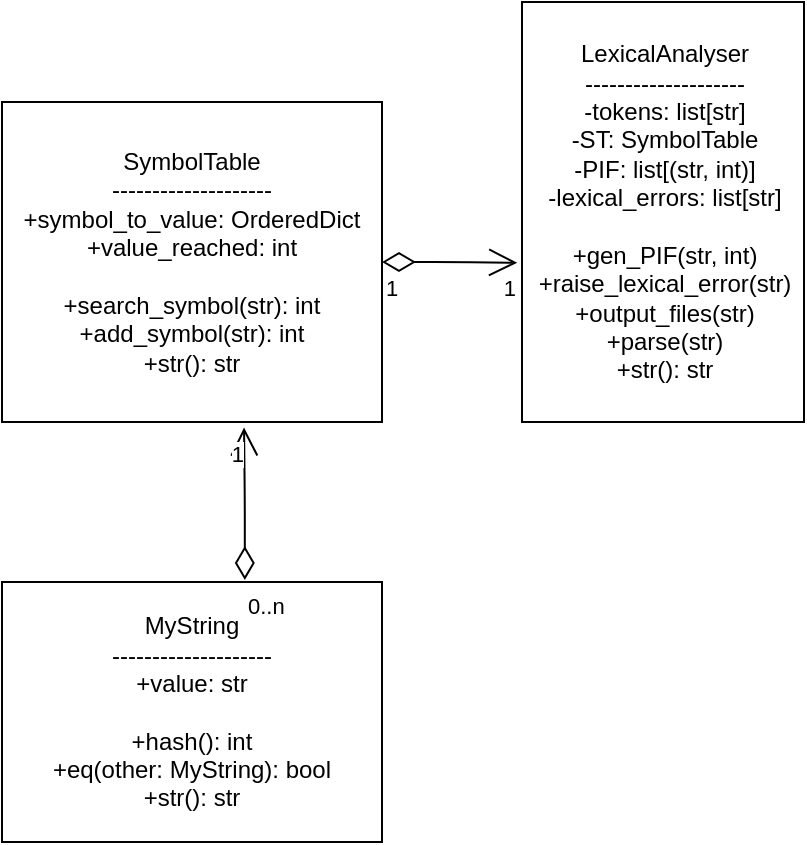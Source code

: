 <mxfile version="13.8.1" type="device"><diagram id="4dXfndVyDtjDZH3CnZJ-" name="Page-1"><mxGraphModel dx="1133" dy="684" grid="1" gridSize="10" guides="1" tooltips="1" connect="1" arrows="1" fold="1" page="1" pageScale="1" pageWidth="827" pageHeight="1169" math="0" shadow="0"><root><mxCell id="0"/><mxCell id="1" parent="0"/><mxCell id="jV987xfmsb8UDGd-GbNv-1" value="&lt;div&gt;MyString&lt;/div&gt;&lt;div&gt;--------------------&lt;/div&gt;&lt;div&gt;+value: str&lt;/div&gt;&lt;div&gt;&lt;br&gt;&lt;/div&gt;&lt;div&gt;+hash(): int&lt;/div&gt;&lt;div&gt;+eq(other: MyString): bool&lt;/div&gt;&lt;div&gt;+str(): str&lt;br&gt;&lt;/div&gt;" style="whiteSpace=wrap;html=1;" vertex="1" parent="1"><mxGeometry x="40" y="440" width="190" height="130" as="geometry"/></mxCell><mxCell id="jV987xfmsb8UDGd-GbNv-2" value="&lt;div&gt;SymbolTable&lt;/div&gt;&lt;div&gt;--------------------&lt;/div&gt;&lt;div&gt;+symbol_to_value: OrderedDict&lt;/div&gt;&lt;div&gt;+value_reached: int&lt;/div&gt;&lt;div&gt;&lt;br&gt;&lt;/div&gt;&lt;div&gt;+search_symbol(str): int&lt;/div&gt;&lt;div&gt;+add_symbol(str): int&lt;/div&gt;&lt;div&gt;+str(): str&lt;br&gt;&lt;/div&gt;" style="rounded=0;whiteSpace=wrap;html=1;" vertex="1" parent="1"><mxGeometry x="40" y="200" width="190" height="160" as="geometry"/></mxCell><mxCell id="jV987xfmsb8UDGd-GbNv-5" value="&lt;div&gt;LexicalAnalyser&lt;/div&gt;&lt;div&gt;--------------------&lt;/div&gt;&lt;div&gt;-tokens: list[str]&lt;/div&gt;&lt;div&gt;-ST: SymbolTable&lt;/div&gt;&lt;div&gt;-PIF: list[(str, int)]&lt;/div&gt;&lt;div&gt;-lexical_errors: list[str]&lt;/div&gt;&lt;div&gt;&lt;br&gt;&lt;/div&gt;&lt;div&gt;+gen_PIF(str, int)&lt;/div&gt;&lt;div&gt;+raise_lexical_error(str)&lt;/div&gt;&lt;div&gt;+output_files(str)&lt;/div&gt;&lt;div&gt;+parse(str)&lt;br&gt;&lt;/div&gt;&lt;div&gt;+str(): str&lt;br&gt;&lt;/div&gt;" style="html=1;" vertex="1" parent="1"><mxGeometry x="300" y="150" width="141" height="210" as="geometry"/></mxCell><mxCell id="jV987xfmsb8UDGd-GbNv-6" value="" style="endArrow=open;html=1;endSize=12;startArrow=diamondThin;startSize=14;startFill=0;edgeStyle=orthogonalEdgeStyle;exitX=0.639;exitY=-0.008;exitDx=0;exitDy=0;exitPerimeter=0;entryX=0.637;entryY=1.017;entryDx=0;entryDy=0;entryPerimeter=0;" edge="1" parent="1" source="jV987xfmsb8UDGd-GbNv-1" target="jV987xfmsb8UDGd-GbNv-2"><mxGeometry relative="1" as="geometry"><mxPoint x="170" y="370" as="sourcePoint"/><mxPoint x="330" y="370" as="targetPoint"/></mxGeometry></mxCell><mxCell id="jV987xfmsb8UDGd-GbNv-7" value="0..n" style="edgeLabel;resizable=0;html=1;align=left;verticalAlign=top;" connectable="0" vertex="1" parent="jV987xfmsb8UDGd-GbNv-6"><mxGeometry x="-1" relative="1" as="geometry"/></mxCell><mxCell id="jV987xfmsb8UDGd-GbNv-8" value="1" style="edgeLabel;resizable=0;html=1;align=right;verticalAlign=top;" connectable="0" vertex="1" parent="jV987xfmsb8UDGd-GbNv-6"><mxGeometry x="1" relative="1" as="geometry"/></mxCell><mxCell id="jV987xfmsb8UDGd-GbNv-9" value="" style="endArrow=open;html=1;endSize=12;startArrow=diamondThin;startSize=14;startFill=0;edgeStyle=orthogonalEdgeStyle;entryX=-0.017;entryY=0.621;entryDx=0;entryDy=0;entryPerimeter=0;" edge="1" parent="1" source="jV987xfmsb8UDGd-GbNv-2" target="jV987xfmsb8UDGd-GbNv-5"><mxGeometry relative="1" as="geometry"><mxPoint x="240" y="310" as="sourcePoint"/><mxPoint x="400" y="310" as="targetPoint"/></mxGeometry></mxCell><mxCell id="jV987xfmsb8UDGd-GbNv-10" value="1" style="edgeLabel;resizable=0;html=1;align=left;verticalAlign=top;" connectable="0" vertex="1" parent="jV987xfmsb8UDGd-GbNv-9"><mxGeometry x="-1" relative="1" as="geometry"/></mxCell><mxCell id="jV987xfmsb8UDGd-GbNv-11" value="1" style="edgeLabel;resizable=0;html=1;align=right;verticalAlign=top;" connectable="0" vertex="1" parent="jV987xfmsb8UDGd-GbNv-9"><mxGeometry x="1" relative="1" as="geometry"/></mxCell></root></mxGraphModel></diagram></mxfile>